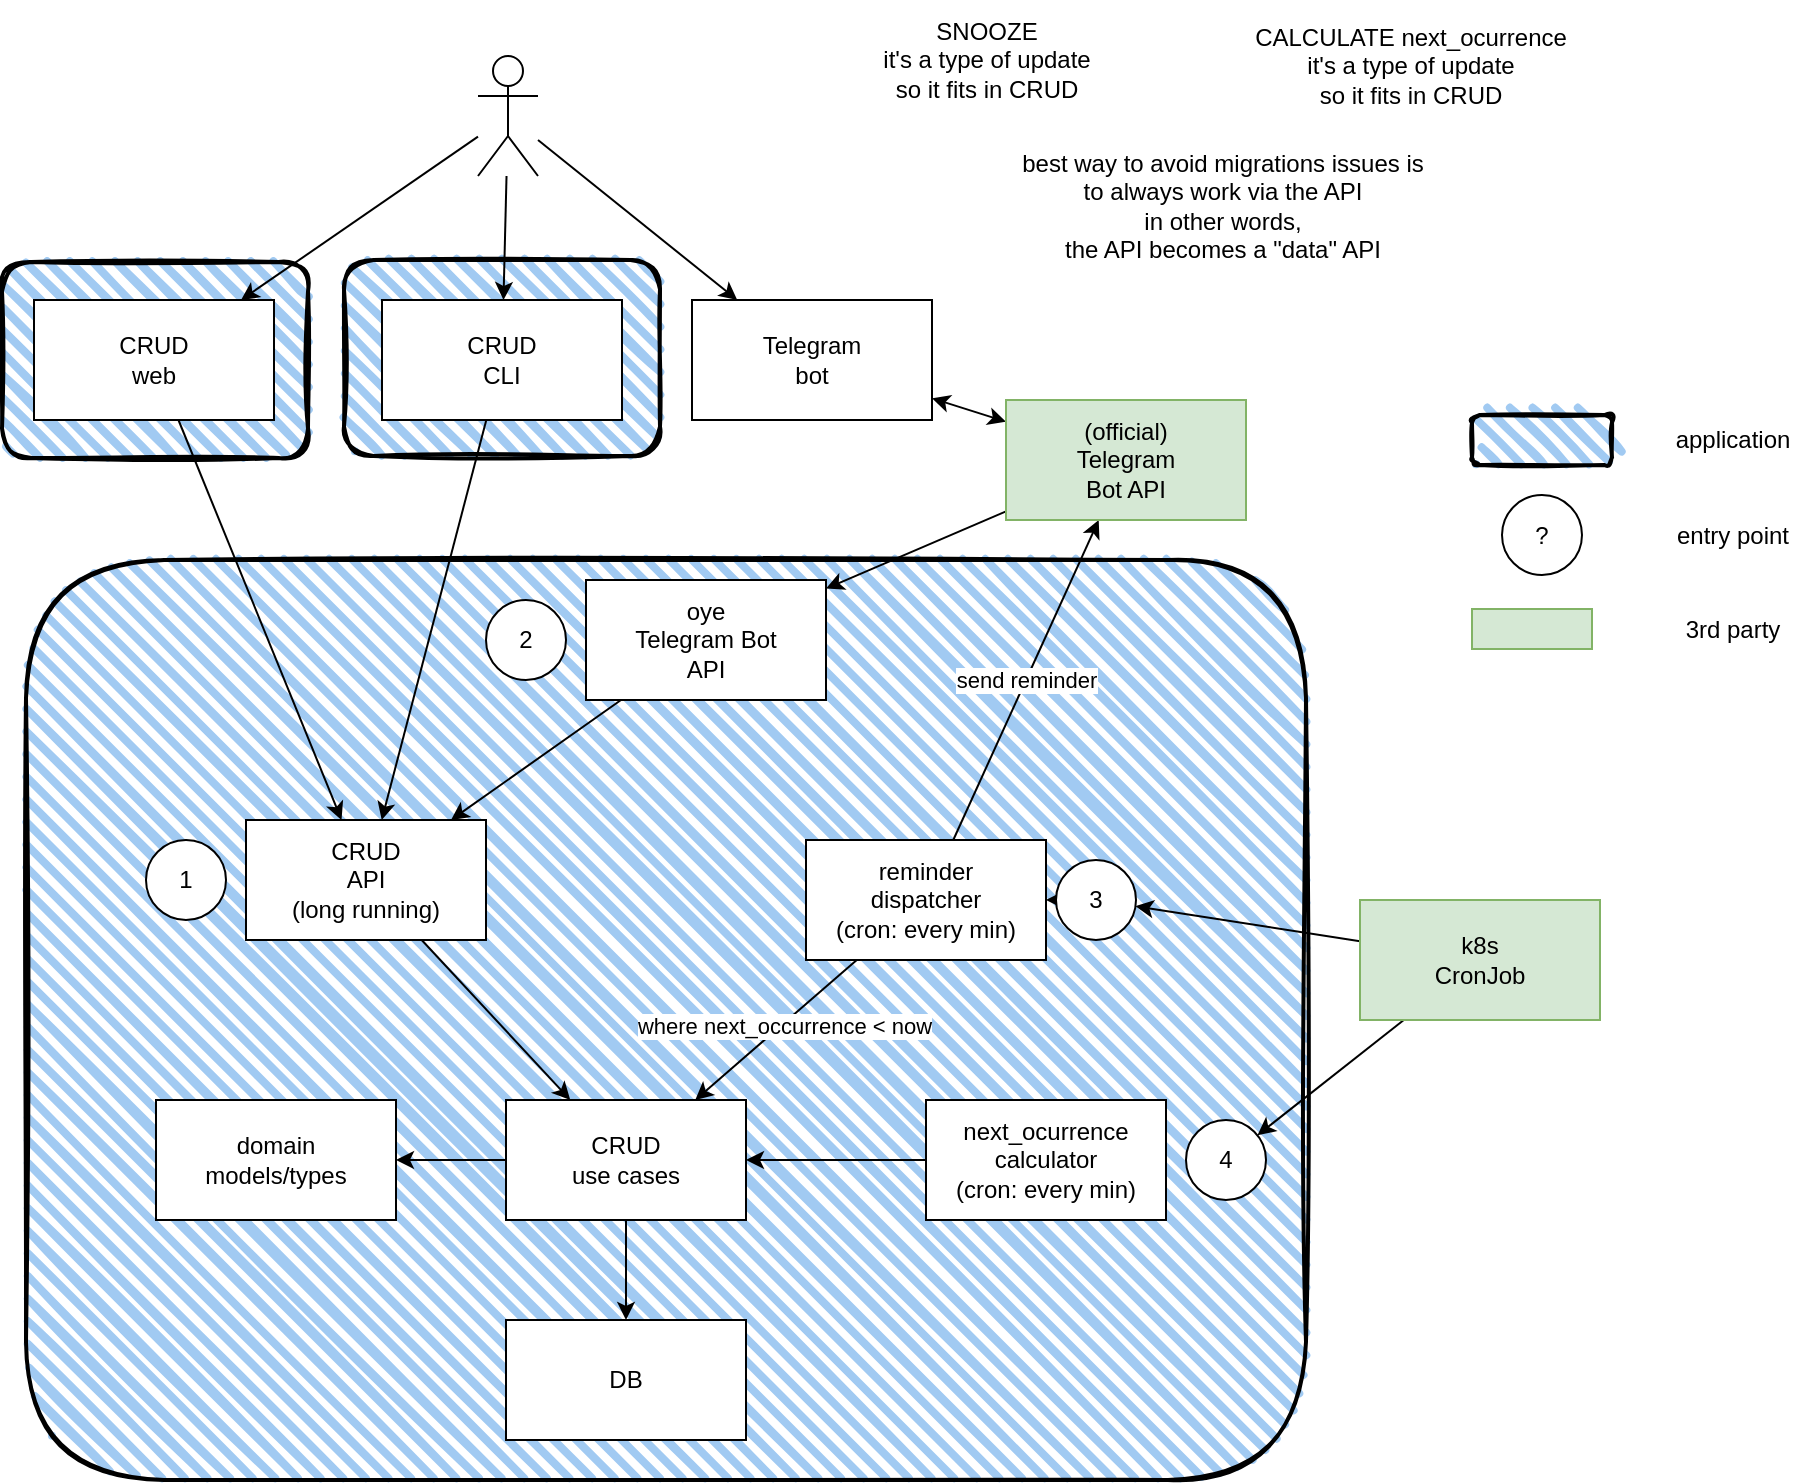 <mxfile version="22.1.17" type="device">
  <diagram name="Page-1" id="KeYyre10IWv4Zp7TZNlw">
    <mxGraphModel dx="1985" dy="1267" grid="0" gridSize="10" guides="1" tooltips="1" connect="1" arrows="1" fold="1" page="0" pageScale="1" pageWidth="827" pageHeight="1169" math="0" shadow="0">
      <root>
        <mxCell id="0" />
        <mxCell id="1" parent="0" />
        <mxCell id="AfMQjzLqIfK0vDlyeF82-41" value="" style="rounded=1;whiteSpace=wrap;html=1;strokeWidth=2;fillWeight=4;hachureGap=8;hachureAngle=45;fillColor=#A1CAF2;sketch=1;" vertex="1" parent="1">
          <mxGeometry x="199" y="-20" width="158" height="98" as="geometry" />
        </mxCell>
        <mxCell id="AfMQjzLqIfK0vDlyeF82-40" value="" style="rounded=1;whiteSpace=wrap;html=1;strokeWidth=2;fillWeight=4;hachureGap=8;hachureAngle=45;fillColor=#A1CAF2;sketch=1;" vertex="1" parent="1">
          <mxGeometry x="28" y="-19" width="153" height="98" as="geometry" />
        </mxCell>
        <mxCell id="AfMQjzLqIfK0vDlyeF82-39" value="" style="rounded=1;whiteSpace=wrap;html=1;strokeWidth=2;fillWeight=4;hachureGap=8;hachureAngle=45;fillColor=#A1CAF2;sketch=1;" vertex="1" parent="1">
          <mxGeometry x="40" y="130" width="640" height="460" as="geometry" />
        </mxCell>
        <mxCell id="AfMQjzLqIfK0vDlyeF82-3" value="" style="rounded=0;orthogonalLoop=1;jettySize=auto;html=1;" edge="1" parent="1" source="AfMQjzLqIfK0vDlyeF82-4" target="AfMQjzLqIfK0vDlyeF82-2">
          <mxGeometry relative="1" as="geometry" />
        </mxCell>
        <mxCell id="AfMQjzLqIfK0vDlyeF82-5" value="" style="edgeStyle=none;rounded=0;orthogonalLoop=1;jettySize=auto;html=1;" edge="1" parent="1" source="AfMQjzLqIfK0vDlyeF82-1" target="AfMQjzLqIfK0vDlyeF82-4">
          <mxGeometry relative="1" as="geometry" />
        </mxCell>
        <mxCell id="AfMQjzLqIfK0vDlyeF82-1" value="CRUD&lt;br&gt;API&lt;br&gt;(long running)" style="rounded=0;whiteSpace=wrap;html=1;" vertex="1" parent="1">
          <mxGeometry x="150" y="260" width="120" height="60" as="geometry" />
        </mxCell>
        <mxCell id="AfMQjzLqIfK0vDlyeF82-2" value="domain&lt;br&gt;models/types" style="rounded=0;whiteSpace=wrap;html=1;" vertex="1" parent="1">
          <mxGeometry x="105" y="400" width="120" height="60" as="geometry" />
        </mxCell>
        <mxCell id="AfMQjzLqIfK0vDlyeF82-8" value="" style="edgeStyle=none;rounded=0;orthogonalLoop=1;jettySize=auto;html=1;" edge="1" parent="1" source="AfMQjzLqIfK0vDlyeF82-4" target="AfMQjzLqIfK0vDlyeF82-7">
          <mxGeometry relative="1" as="geometry" />
        </mxCell>
        <mxCell id="AfMQjzLqIfK0vDlyeF82-4" value="CRUD&lt;br&gt;use cases" style="rounded=0;whiteSpace=wrap;html=1;" vertex="1" parent="1">
          <mxGeometry x="280" y="400" width="120" height="60" as="geometry" />
        </mxCell>
        <mxCell id="AfMQjzLqIfK0vDlyeF82-7" value="DB" style="rounded=0;whiteSpace=wrap;html=1;" vertex="1" parent="1">
          <mxGeometry x="280" y="510" width="120" height="60" as="geometry" />
        </mxCell>
        <mxCell id="AfMQjzLqIfK0vDlyeF82-10" style="edgeStyle=none;rounded=0;orthogonalLoop=1;jettySize=auto;html=1;" edge="1" parent="1" source="AfMQjzLqIfK0vDlyeF82-35" target="AfMQjzLqIfK0vDlyeF82-1">
          <mxGeometry relative="1" as="geometry" />
        </mxCell>
        <mxCell id="AfMQjzLqIfK0vDlyeF82-23" style="edgeStyle=none;rounded=0;orthogonalLoop=1;jettySize=auto;html=1;startArrow=classic;startFill=1;" edge="1" parent="1" source="AfMQjzLqIfK0vDlyeF82-9" target="AfMQjzLqIfK0vDlyeF82-22">
          <mxGeometry relative="1" as="geometry" />
        </mxCell>
        <mxCell id="AfMQjzLqIfK0vDlyeF82-9" value="Telegram&lt;br&gt;bot" style="rounded=0;whiteSpace=wrap;html=1;" vertex="1" parent="1">
          <mxGeometry x="373" width="120" height="60" as="geometry" />
        </mxCell>
        <mxCell id="AfMQjzLqIfK0vDlyeF82-12" style="edgeStyle=none;rounded=0;orthogonalLoop=1;jettySize=auto;html=1;" edge="1" parent="1" source="AfMQjzLqIfK0vDlyeF82-11" target="AfMQjzLqIfK0vDlyeF82-1">
          <mxGeometry relative="1" as="geometry" />
        </mxCell>
        <mxCell id="AfMQjzLqIfK0vDlyeF82-11" value="CRUD&lt;br&gt;CLI" style="rounded=0;whiteSpace=wrap;html=1;" vertex="1" parent="1">
          <mxGeometry x="218" width="120" height="60" as="geometry" />
        </mxCell>
        <mxCell id="AfMQjzLqIfK0vDlyeF82-24" style="edgeStyle=none;rounded=0;orthogonalLoop=1;jettySize=auto;html=1;" edge="1" parent="1" source="AfMQjzLqIfK0vDlyeF82-13" target="AfMQjzLqIfK0vDlyeF82-22">
          <mxGeometry relative="1" as="geometry" />
        </mxCell>
        <mxCell id="AfMQjzLqIfK0vDlyeF82-27" value="send reminder" style="edgeLabel;html=1;align=center;verticalAlign=middle;resizable=0;points=[];" vertex="1" connectable="0" parent="AfMQjzLqIfK0vDlyeF82-24">
          <mxGeometry relative="1" as="geometry">
            <mxPoint as="offset" />
          </mxGeometry>
        </mxCell>
        <mxCell id="AfMQjzLqIfK0vDlyeF82-25" style="edgeStyle=none;rounded=0;orthogonalLoop=1;jettySize=auto;html=1;" edge="1" parent="1" source="AfMQjzLqIfK0vDlyeF82-13" target="AfMQjzLqIfK0vDlyeF82-4">
          <mxGeometry relative="1" as="geometry" />
        </mxCell>
        <mxCell id="AfMQjzLqIfK0vDlyeF82-26" value="where next_occurrence &amp;lt; now" style="edgeLabel;html=1;align=center;verticalAlign=middle;resizable=0;points=[];" vertex="1" connectable="0" parent="AfMQjzLqIfK0vDlyeF82-25">
          <mxGeometry x="-0.082" y="1" relative="1" as="geometry">
            <mxPoint as="offset" />
          </mxGeometry>
        </mxCell>
        <mxCell id="AfMQjzLqIfK0vDlyeF82-13" value="reminder&lt;br&gt;dispatcher&lt;br&gt;(cron: every min)" style="rounded=0;whiteSpace=wrap;html=1;" vertex="1" parent="1">
          <mxGeometry x="430" y="270" width="120" height="60" as="geometry" />
        </mxCell>
        <mxCell id="AfMQjzLqIfK0vDlyeF82-15" style="edgeStyle=none;rounded=0;orthogonalLoop=1;jettySize=auto;html=1;" edge="1" parent="1" source="AfMQjzLqIfK0vDlyeF82-14" target="AfMQjzLqIfK0vDlyeF82-17">
          <mxGeometry relative="1" as="geometry" />
        </mxCell>
        <mxCell id="AfMQjzLqIfK0vDlyeF82-16" style="edgeStyle=none;rounded=0;orthogonalLoop=1;jettySize=auto;html=1;" edge="1" parent="1" source="AfMQjzLqIfK0vDlyeF82-14" target="AfMQjzLqIfK0vDlyeF82-9">
          <mxGeometry relative="1" as="geometry" />
        </mxCell>
        <mxCell id="AfMQjzLqIfK0vDlyeF82-18" style="edgeStyle=none;rounded=0;orthogonalLoop=1;jettySize=auto;html=1;" edge="1" parent="1" source="AfMQjzLqIfK0vDlyeF82-14" target="AfMQjzLqIfK0vDlyeF82-11">
          <mxGeometry relative="1" as="geometry" />
        </mxCell>
        <mxCell id="AfMQjzLqIfK0vDlyeF82-14" value="" style="shape=umlActor;verticalLabelPosition=bottom;verticalAlign=top;html=1;outlineConnect=0;" vertex="1" parent="1">
          <mxGeometry x="266" y="-122" width="30" height="60" as="geometry" />
        </mxCell>
        <mxCell id="AfMQjzLqIfK0vDlyeF82-19" style="edgeStyle=none;rounded=0;orthogonalLoop=1;jettySize=auto;html=1;" edge="1" parent="1" source="AfMQjzLqIfK0vDlyeF82-17" target="AfMQjzLqIfK0vDlyeF82-1">
          <mxGeometry relative="1" as="geometry" />
        </mxCell>
        <mxCell id="AfMQjzLqIfK0vDlyeF82-17" value="CRUD&lt;br&gt;web" style="rounded=0;whiteSpace=wrap;html=1;" vertex="1" parent="1">
          <mxGeometry x="44" width="120" height="60" as="geometry" />
        </mxCell>
        <mxCell id="AfMQjzLqIfK0vDlyeF82-21" value="best way to avoid migrations issues is&lt;br&gt;to always work via the API&lt;br&gt;in other words,&lt;br&gt;the API becomes a &quot;data&quot; API" style="text;html=1;align=center;verticalAlign=middle;resizable=0;points=[];autosize=1;strokeColor=none;fillColor=none;" vertex="1" parent="1">
          <mxGeometry x="528" y="-82.5" width="220" height="70" as="geometry" />
        </mxCell>
        <mxCell id="AfMQjzLqIfK0vDlyeF82-36" style="edgeStyle=none;rounded=0;orthogonalLoop=1;jettySize=auto;html=1;" edge="1" parent="1" source="AfMQjzLqIfK0vDlyeF82-22" target="AfMQjzLqIfK0vDlyeF82-35">
          <mxGeometry relative="1" as="geometry" />
        </mxCell>
        <mxCell id="AfMQjzLqIfK0vDlyeF82-22" value="(official)&lt;br&gt;Telegram&lt;br&gt;Bot API" style="rounded=0;whiteSpace=wrap;html=1;fillColor=#d5e8d4;strokeColor=#82b366;" vertex="1" parent="1">
          <mxGeometry x="530" y="50" width="120" height="60" as="geometry" />
        </mxCell>
        <mxCell id="AfMQjzLqIfK0vDlyeF82-28" value="SNOOZE&lt;br&gt;it&#39;s a type of update&lt;br&gt;so it fits in CRUD" style="text;html=1;align=center;verticalAlign=middle;resizable=0;points=[];autosize=1;strokeColor=none;fillColor=none;" vertex="1" parent="1">
          <mxGeometry x="455" y="-150" width="130" height="60" as="geometry" />
        </mxCell>
        <mxCell id="AfMQjzLqIfK0vDlyeF82-29" value="CALCULATE next_ocurrence&lt;br&gt;it&#39;s a type of update&lt;br&gt;so it fits in CRUD" style="text;html=1;align=center;verticalAlign=middle;resizable=0;points=[];autosize=1;strokeColor=none;fillColor=none;" vertex="1" parent="1">
          <mxGeometry x="642" y="-147" width="180" height="60" as="geometry" />
        </mxCell>
        <mxCell id="AfMQjzLqIfK0vDlyeF82-31" style="edgeStyle=none;rounded=0;orthogonalLoop=1;jettySize=auto;html=1;" edge="1" parent="1" source="AfMQjzLqIfK0vDlyeF82-30" target="AfMQjzLqIfK0vDlyeF82-4">
          <mxGeometry relative="1" as="geometry" />
        </mxCell>
        <mxCell id="AfMQjzLqIfK0vDlyeF82-30" value="next_ocurrence&lt;br&gt;calculator&lt;br&gt;(cron: every min)" style="rounded=0;whiteSpace=wrap;html=1;" vertex="1" parent="1">
          <mxGeometry x="490" y="400" width="120" height="60" as="geometry" />
        </mxCell>
        <mxCell id="AfMQjzLqIfK0vDlyeF82-32" value="1" style="ellipse;whiteSpace=wrap;html=1;" vertex="1" parent="1">
          <mxGeometry x="100" y="270" width="40" height="40" as="geometry" />
        </mxCell>
        <mxCell id="AfMQjzLqIfK0vDlyeF82-33" value="2" style="ellipse;whiteSpace=wrap;html=1;" vertex="1" parent="1">
          <mxGeometry x="270" y="150" width="40" height="40" as="geometry" />
        </mxCell>
        <mxCell id="AfMQjzLqIfK0vDlyeF82-55" value="" style="edgeStyle=none;rounded=0;orthogonalLoop=1;jettySize=auto;html=1;" edge="1" parent="1" source="AfMQjzLqIfK0vDlyeF82-34" target="AfMQjzLqIfK0vDlyeF82-13">
          <mxGeometry relative="1" as="geometry" />
        </mxCell>
        <mxCell id="AfMQjzLqIfK0vDlyeF82-34" value="3" style="ellipse;whiteSpace=wrap;html=1;" vertex="1" parent="1">
          <mxGeometry x="555" y="280" width="40" height="40" as="geometry" />
        </mxCell>
        <mxCell id="AfMQjzLqIfK0vDlyeF82-35" value="oye&lt;br&gt;Telegram Bot&lt;br&gt;API" style="rounded=0;whiteSpace=wrap;html=1;" vertex="1" parent="1">
          <mxGeometry x="320" y="140" width="120" height="60" as="geometry" />
        </mxCell>
        <mxCell id="AfMQjzLqIfK0vDlyeF82-42" value="4" style="ellipse;whiteSpace=wrap;html=1;" vertex="1" parent="1">
          <mxGeometry x="620" y="410" width="40" height="40" as="geometry" />
        </mxCell>
        <mxCell id="AfMQjzLqIfK0vDlyeF82-43" value="" style="rounded=1;whiteSpace=wrap;html=1;strokeWidth=2;fillWeight=4;hachureGap=8;hachureAngle=45;fillColor=#A1CAF2;sketch=1;" vertex="1" parent="1">
          <mxGeometry x="763" y="57.5" width="70" height="25" as="geometry" />
        </mxCell>
        <mxCell id="AfMQjzLqIfK0vDlyeF82-46" value="application" style="text;html=1;align=center;verticalAlign=middle;resizable=0;points=[];autosize=1;strokeColor=none;fillColor=none;" vertex="1" parent="1">
          <mxGeometry x="853" y="55" width="80" height="30" as="geometry" />
        </mxCell>
        <mxCell id="AfMQjzLqIfK0vDlyeF82-47" value="entry point" style="text;html=1;align=center;verticalAlign=middle;resizable=0;points=[];autosize=1;strokeColor=none;fillColor=none;" vertex="1" parent="1">
          <mxGeometry x="853" y="102.5" width="80" height="30" as="geometry" />
        </mxCell>
        <mxCell id="AfMQjzLqIfK0vDlyeF82-48" value="?" style="ellipse;whiteSpace=wrap;html=1;" vertex="1" parent="1">
          <mxGeometry x="778" y="97.5" width="40" height="40" as="geometry" />
        </mxCell>
        <mxCell id="AfMQjzLqIfK0vDlyeF82-50" style="edgeStyle=none;rounded=0;orthogonalLoop=1;jettySize=auto;html=1;" edge="1" parent="1" source="AfMQjzLqIfK0vDlyeF82-49" target="AfMQjzLqIfK0vDlyeF82-34">
          <mxGeometry relative="1" as="geometry" />
        </mxCell>
        <mxCell id="AfMQjzLqIfK0vDlyeF82-51" style="edgeStyle=none;rounded=0;orthogonalLoop=1;jettySize=auto;html=1;" edge="1" parent="1" source="AfMQjzLqIfK0vDlyeF82-49" target="AfMQjzLqIfK0vDlyeF82-42">
          <mxGeometry relative="1" as="geometry" />
        </mxCell>
        <mxCell id="AfMQjzLqIfK0vDlyeF82-49" value="k8s&lt;br&gt;CronJob" style="rounded=0;whiteSpace=wrap;html=1;fillColor=#d5e8d4;strokeColor=#82b366;" vertex="1" parent="1">
          <mxGeometry x="707" y="300" width="120" height="60" as="geometry" />
        </mxCell>
        <mxCell id="AfMQjzLqIfK0vDlyeF82-52" value="" style="rounded=0;whiteSpace=wrap;html=1;fillColor=#d5e8d4;strokeColor=#82b366;" vertex="1" parent="1">
          <mxGeometry x="763" y="154.5" width="60" height="20" as="geometry" />
        </mxCell>
        <mxCell id="AfMQjzLqIfK0vDlyeF82-54" value="3rd party" style="text;html=1;align=center;verticalAlign=middle;resizable=0;points=[];autosize=1;strokeColor=none;fillColor=none;" vertex="1" parent="1">
          <mxGeometry x="858" y="149.5" width="70" height="30" as="geometry" />
        </mxCell>
      </root>
    </mxGraphModel>
  </diagram>
</mxfile>
